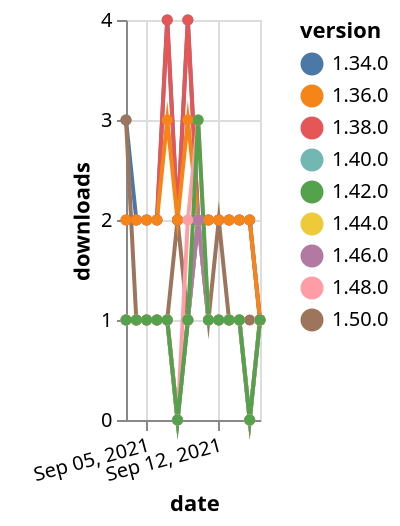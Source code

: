 {"$schema": "https://vega.github.io/schema/vega-lite/v5.json", "description": "A simple bar chart with embedded data.", "data": {"values": [{"date": "2021-09-03", "total": 3054, "delta": 3, "version": "1.34.0"}, {"date": "2021-09-04", "total": 3056, "delta": 2, "version": "1.34.0"}, {"date": "2021-09-05", "total": 3058, "delta": 2, "version": "1.34.0"}, {"date": "2021-09-06", "total": 3060, "delta": 2, "version": "1.34.0"}, {"date": "2021-09-07", "total": 3064, "delta": 4, "version": "1.34.0"}, {"date": "2021-09-08", "total": 3066, "delta": 2, "version": "1.34.0"}, {"date": "2021-09-09", "total": 3070, "delta": 4, "version": "1.34.0"}, {"date": "2021-09-10", "total": 3072, "delta": 2, "version": "1.34.0"}, {"date": "2021-09-11", "total": 3074, "delta": 2, "version": "1.34.0"}, {"date": "2021-09-12", "total": 3076, "delta": 2, "version": "1.34.0"}, {"date": "2021-09-13", "total": 3078, "delta": 2, "version": "1.34.0"}, {"date": "2021-09-14", "total": 3080, "delta": 2, "version": "1.34.0"}, {"date": "2021-09-15", "total": 3082, "delta": 2, "version": "1.34.0"}, {"date": "2021-09-16", "total": 3083, "delta": 1, "version": "1.34.0"}, {"date": "2021-09-03", "total": 122, "delta": 3, "version": "1.50.0"}, {"date": "2021-09-04", "total": 123, "delta": 1, "version": "1.50.0"}, {"date": "2021-09-05", "total": 124, "delta": 1, "version": "1.50.0"}, {"date": "2021-09-06", "total": 125, "delta": 1, "version": "1.50.0"}, {"date": "2021-09-07", "total": 126, "delta": 1, "version": "1.50.0"}, {"date": "2021-09-08", "total": 128, "delta": 2, "version": "1.50.0"}, {"date": "2021-09-09", "total": 129, "delta": 1, "version": "1.50.0"}, {"date": "2021-09-10", "total": 131, "delta": 2, "version": "1.50.0"}, {"date": "2021-09-11", "total": 132, "delta": 1, "version": "1.50.0"}, {"date": "2021-09-12", "total": 134, "delta": 2, "version": "1.50.0"}, {"date": "2021-09-13", "total": 135, "delta": 1, "version": "1.50.0"}, {"date": "2021-09-14", "total": 136, "delta": 1, "version": "1.50.0"}, {"date": "2021-09-15", "total": 137, "delta": 1, "version": "1.50.0"}, {"date": "2021-09-16", "total": 138, "delta": 1, "version": "1.50.0"}, {"date": "2021-09-03", "total": 184, "delta": 1, "version": "1.44.0"}, {"date": "2021-09-04", "total": 185, "delta": 1, "version": "1.44.0"}, {"date": "2021-09-05", "total": 186, "delta": 1, "version": "1.44.0"}, {"date": "2021-09-06", "total": 187, "delta": 1, "version": "1.44.0"}, {"date": "2021-09-07", "total": 188, "delta": 1, "version": "1.44.0"}, {"date": "2021-09-08", "total": 188, "delta": 0, "version": "1.44.0"}, {"date": "2021-09-09", "total": 189, "delta": 1, "version": "1.44.0"}, {"date": "2021-09-10", "total": 191, "delta": 2, "version": "1.44.0"}, {"date": "2021-09-11", "total": 192, "delta": 1, "version": "1.44.0"}, {"date": "2021-09-12", "total": 193, "delta": 1, "version": "1.44.0"}, {"date": "2021-09-13", "total": 194, "delta": 1, "version": "1.44.0"}, {"date": "2021-09-14", "total": 195, "delta": 1, "version": "1.44.0"}, {"date": "2021-09-15", "total": 195, "delta": 0, "version": "1.44.0"}, {"date": "2021-09-16", "total": 196, "delta": 1, "version": "1.44.0"}, {"date": "2021-09-03", "total": 2495, "delta": 2, "version": "1.38.0"}, {"date": "2021-09-04", "total": 2497, "delta": 2, "version": "1.38.0"}, {"date": "2021-09-05", "total": 2499, "delta": 2, "version": "1.38.0"}, {"date": "2021-09-06", "total": 2501, "delta": 2, "version": "1.38.0"}, {"date": "2021-09-07", "total": 2505, "delta": 4, "version": "1.38.0"}, {"date": "2021-09-08", "total": 2507, "delta": 2, "version": "1.38.0"}, {"date": "2021-09-09", "total": 2511, "delta": 4, "version": "1.38.0"}, {"date": "2021-09-10", "total": 2513, "delta": 2, "version": "1.38.0"}, {"date": "2021-09-11", "total": 2515, "delta": 2, "version": "1.38.0"}, {"date": "2021-09-12", "total": 2517, "delta": 2, "version": "1.38.0"}, {"date": "2021-09-13", "total": 2519, "delta": 2, "version": "1.38.0"}, {"date": "2021-09-14", "total": 2521, "delta": 2, "version": "1.38.0"}, {"date": "2021-09-15", "total": 2523, "delta": 2, "version": "1.38.0"}, {"date": "2021-09-16", "total": 2524, "delta": 1, "version": "1.38.0"}, {"date": "2021-09-03", "total": 2576, "delta": 2, "version": "1.36.0"}, {"date": "2021-09-04", "total": 2578, "delta": 2, "version": "1.36.0"}, {"date": "2021-09-05", "total": 2580, "delta": 2, "version": "1.36.0"}, {"date": "2021-09-06", "total": 2582, "delta": 2, "version": "1.36.0"}, {"date": "2021-09-07", "total": 2585, "delta": 3, "version": "1.36.0"}, {"date": "2021-09-08", "total": 2587, "delta": 2, "version": "1.36.0"}, {"date": "2021-09-09", "total": 2590, "delta": 3, "version": "1.36.0"}, {"date": "2021-09-10", "total": 2592, "delta": 2, "version": "1.36.0"}, {"date": "2021-09-11", "total": 2594, "delta": 2, "version": "1.36.0"}, {"date": "2021-09-12", "total": 2596, "delta": 2, "version": "1.36.0"}, {"date": "2021-09-13", "total": 2598, "delta": 2, "version": "1.36.0"}, {"date": "2021-09-14", "total": 2600, "delta": 2, "version": "1.36.0"}, {"date": "2021-09-15", "total": 2602, "delta": 2, "version": "1.36.0"}, {"date": "2021-09-16", "total": 2603, "delta": 1, "version": "1.36.0"}, {"date": "2021-09-03", "total": 238, "delta": 1, "version": "1.40.0"}, {"date": "2021-09-04", "total": 239, "delta": 1, "version": "1.40.0"}, {"date": "2021-09-05", "total": 240, "delta": 1, "version": "1.40.0"}, {"date": "2021-09-06", "total": 241, "delta": 1, "version": "1.40.0"}, {"date": "2021-09-07", "total": 242, "delta": 1, "version": "1.40.0"}, {"date": "2021-09-08", "total": 242, "delta": 0, "version": "1.40.0"}, {"date": "2021-09-09", "total": 243, "delta": 1, "version": "1.40.0"}, {"date": "2021-09-10", "total": 245, "delta": 2, "version": "1.40.0"}, {"date": "2021-09-11", "total": 246, "delta": 1, "version": "1.40.0"}, {"date": "2021-09-12", "total": 247, "delta": 1, "version": "1.40.0"}, {"date": "2021-09-13", "total": 248, "delta": 1, "version": "1.40.0"}, {"date": "2021-09-14", "total": 249, "delta": 1, "version": "1.40.0"}, {"date": "2021-09-15", "total": 249, "delta": 0, "version": "1.40.0"}, {"date": "2021-09-16", "total": 250, "delta": 1, "version": "1.40.0"}, {"date": "2021-09-03", "total": 153, "delta": 1, "version": "1.46.0"}, {"date": "2021-09-04", "total": 154, "delta": 1, "version": "1.46.0"}, {"date": "2021-09-05", "total": 155, "delta": 1, "version": "1.46.0"}, {"date": "2021-09-06", "total": 156, "delta": 1, "version": "1.46.0"}, {"date": "2021-09-07", "total": 157, "delta": 1, "version": "1.46.0"}, {"date": "2021-09-08", "total": 157, "delta": 0, "version": "1.46.0"}, {"date": "2021-09-09", "total": 158, "delta": 1, "version": "1.46.0"}, {"date": "2021-09-10", "total": 160, "delta": 2, "version": "1.46.0"}, {"date": "2021-09-11", "total": 161, "delta": 1, "version": "1.46.0"}, {"date": "2021-09-12", "total": 162, "delta": 1, "version": "1.46.0"}, {"date": "2021-09-13", "total": 163, "delta": 1, "version": "1.46.0"}, {"date": "2021-09-14", "total": 164, "delta": 1, "version": "1.46.0"}, {"date": "2021-09-15", "total": 164, "delta": 0, "version": "1.46.0"}, {"date": "2021-09-16", "total": 165, "delta": 1, "version": "1.46.0"}, {"date": "2021-09-03", "total": 180, "delta": 1, "version": "1.48.0"}, {"date": "2021-09-04", "total": 181, "delta": 1, "version": "1.48.0"}, {"date": "2021-09-05", "total": 182, "delta": 1, "version": "1.48.0"}, {"date": "2021-09-06", "total": 183, "delta": 1, "version": "1.48.0"}, {"date": "2021-09-07", "total": 184, "delta": 1, "version": "1.48.0"}, {"date": "2021-09-08", "total": 184, "delta": 0, "version": "1.48.0"}, {"date": "2021-09-09", "total": 186, "delta": 2, "version": "1.48.0"}, {"date": "2021-09-10", "total": 189, "delta": 3, "version": "1.48.0"}, {"date": "2021-09-11", "total": 190, "delta": 1, "version": "1.48.0"}, {"date": "2021-09-12", "total": 191, "delta": 1, "version": "1.48.0"}, {"date": "2021-09-13", "total": 192, "delta": 1, "version": "1.48.0"}, {"date": "2021-09-14", "total": 193, "delta": 1, "version": "1.48.0"}, {"date": "2021-09-15", "total": 193, "delta": 0, "version": "1.48.0"}, {"date": "2021-09-16", "total": 194, "delta": 1, "version": "1.48.0"}, {"date": "2021-09-03", "total": 328, "delta": 1, "version": "1.42.0"}, {"date": "2021-09-04", "total": 329, "delta": 1, "version": "1.42.0"}, {"date": "2021-09-05", "total": 330, "delta": 1, "version": "1.42.0"}, {"date": "2021-09-06", "total": 331, "delta": 1, "version": "1.42.0"}, {"date": "2021-09-07", "total": 332, "delta": 1, "version": "1.42.0"}, {"date": "2021-09-08", "total": 332, "delta": 0, "version": "1.42.0"}, {"date": "2021-09-09", "total": 333, "delta": 1, "version": "1.42.0"}, {"date": "2021-09-10", "total": 336, "delta": 3, "version": "1.42.0"}, {"date": "2021-09-11", "total": 337, "delta": 1, "version": "1.42.0"}, {"date": "2021-09-12", "total": 338, "delta": 1, "version": "1.42.0"}, {"date": "2021-09-13", "total": 339, "delta": 1, "version": "1.42.0"}, {"date": "2021-09-14", "total": 340, "delta": 1, "version": "1.42.0"}, {"date": "2021-09-15", "total": 340, "delta": 0, "version": "1.42.0"}, {"date": "2021-09-16", "total": 341, "delta": 1, "version": "1.42.0"}]}, "width": "container", "mark": {"type": "line", "point": {"filled": true}}, "encoding": {"x": {"field": "date", "type": "temporal", "timeUnit": "yearmonthdate", "title": "date", "axis": {"labelAngle": -15}}, "y": {"field": "delta", "type": "quantitative", "title": "downloads"}, "color": {"field": "version", "type": "nominal"}, "tooltip": {"field": "delta"}}}